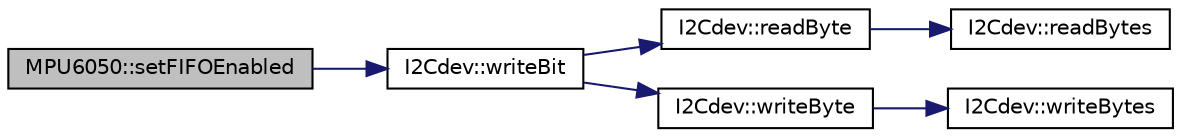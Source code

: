 digraph "MPU6050::setFIFOEnabled"
{
  edge [fontname="Helvetica",fontsize="10",labelfontname="Helvetica",labelfontsize="10"];
  node [fontname="Helvetica",fontsize="10",shape=record];
  rankdir="LR";
  Node1026 [label="MPU6050::setFIFOEnabled",height=0.2,width=0.4,color="black", fillcolor="grey75", style="filled", fontcolor="black"];
  Node1026 -> Node1027 [color="midnightblue",fontsize="10",style="solid",fontname="Helvetica"];
  Node1027 [label="I2Cdev::writeBit",height=0.2,width=0.4,color="black", fillcolor="white", style="filled",URL="$class_i2_cdev.html#aa68890af87de5471d32e583ebbd91acb",tooltip="write a single bit in an 8-bit device register. "];
  Node1027 -> Node1028 [color="midnightblue",fontsize="10",style="solid",fontname="Helvetica"];
  Node1028 [label="I2Cdev::readByte",height=0.2,width=0.4,color="black", fillcolor="white", style="filled",URL="$class_i2_cdev.html#aef1db446b45660c6631fc780278ac366",tooltip="Read single byte from an 8-bit device register. "];
  Node1028 -> Node1029 [color="midnightblue",fontsize="10",style="solid",fontname="Helvetica"];
  Node1029 [label="I2Cdev::readBytes",height=0.2,width=0.4,color="black", fillcolor="white", style="filled",URL="$class_i2_cdev.html#ae1eed9468ce4653e080bfd8481d2ac88",tooltip="Read multiple bytes from an 8-bit device register. "];
  Node1027 -> Node1030 [color="midnightblue",fontsize="10",style="solid",fontname="Helvetica"];
  Node1030 [label="I2Cdev::writeByte",height=0.2,width=0.4,color="black", fillcolor="white", style="filled",URL="$class_i2_cdev.html#aeb297637ef985cd562da465ba61b7042",tooltip="Write single byte to an 8-bit device register. "];
  Node1030 -> Node1031 [color="midnightblue",fontsize="10",style="solid",fontname="Helvetica"];
  Node1031 [label="I2Cdev::writeBytes",height=0.2,width=0.4,color="black", fillcolor="white", style="filled",URL="$class_i2_cdev.html#aa4e39cac6c0eac5112f9132084bcc93e"];
}
